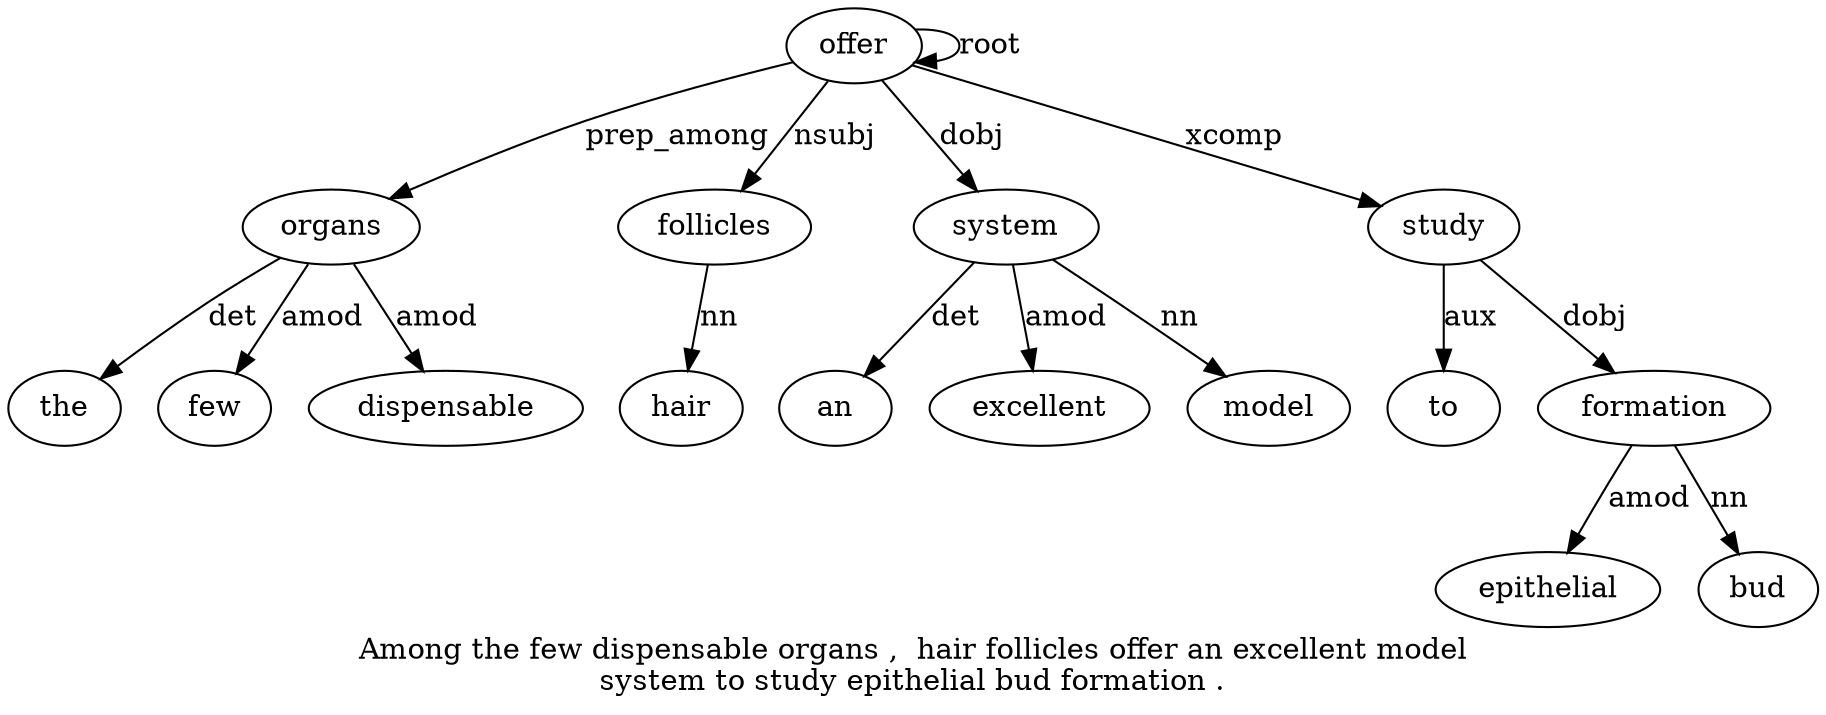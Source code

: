 digraph "Among the few dispensable organs ,  hair follicles offer an excellent model system to study epithelial bud formation ." {
label="Among the few dispensable organs ,  hair follicles offer an excellent model
system to study epithelial bud formation .";
organs5 [style=filled, fillcolor=white, label=organs];
the2 [style=filled, fillcolor=white, label=the];
organs5 -> the2  [label=det];
few3 [style=filled, fillcolor=white, label=few];
organs5 -> few3  [label=amod];
dispensable4 [style=filled, fillcolor=white, label=dispensable];
organs5 -> dispensable4  [label=amod];
offer9 [style=filled, fillcolor=white, label=offer];
offer9 -> organs5  [label=prep_among];
follicles8 [style=filled, fillcolor=white, label=follicles];
hair7 [style=filled, fillcolor=white, label=hair];
follicles8 -> hair7  [label=nn];
offer9 -> follicles8  [label=nsubj];
offer9 -> offer9  [label=root];
system13 [style=filled, fillcolor=white, label=system];
an10 [style=filled, fillcolor=white, label=an];
system13 -> an10  [label=det];
excellent11 [style=filled, fillcolor=white, label=excellent];
system13 -> excellent11  [label=amod];
model12 [style=filled, fillcolor=white, label=model];
system13 -> model12  [label=nn];
offer9 -> system13  [label=dobj];
study15 [style=filled, fillcolor=white, label=study];
to14 [style=filled, fillcolor=white, label=to];
study15 -> to14  [label=aux];
offer9 -> study15  [label=xcomp];
formation18 [style=filled, fillcolor=white, label=formation];
epithelial16 [style=filled, fillcolor=white, label=epithelial];
formation18 -> epithelial16  [label=amod];
bud17 [style=filled, fillcolor=white, label=bud];
formation18 -> bud17  [label=nn];
study15 -> formation18  [label=dobj];
}
